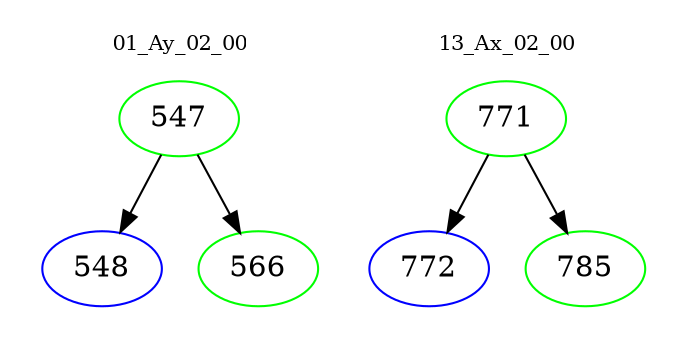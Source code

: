 digraph{
subgraph cluster_0 {
color = white
label = "01_Ay_02_00";
fontsize=10;
T0_547 [label="547", color="green"]
T0_547 -> T0_548 [color="black"]
T0_548 [label="548", color="blue"]
T0_547 -> T0_566 [color="black"]
T0_566 [label="566", color="green"]
}
subgraph cluster_1 {
color = white
label = "13_Ax_02_00";
fontsize=10;
T1_771 [label="771", color="green"]
T1_771 -> T1_772 [color="black"]
T1_772 [label="772", color="blue"]
T1_771 -> T1_785 [color="black"]
T1_785 [label="785", color="green"]
}
}
